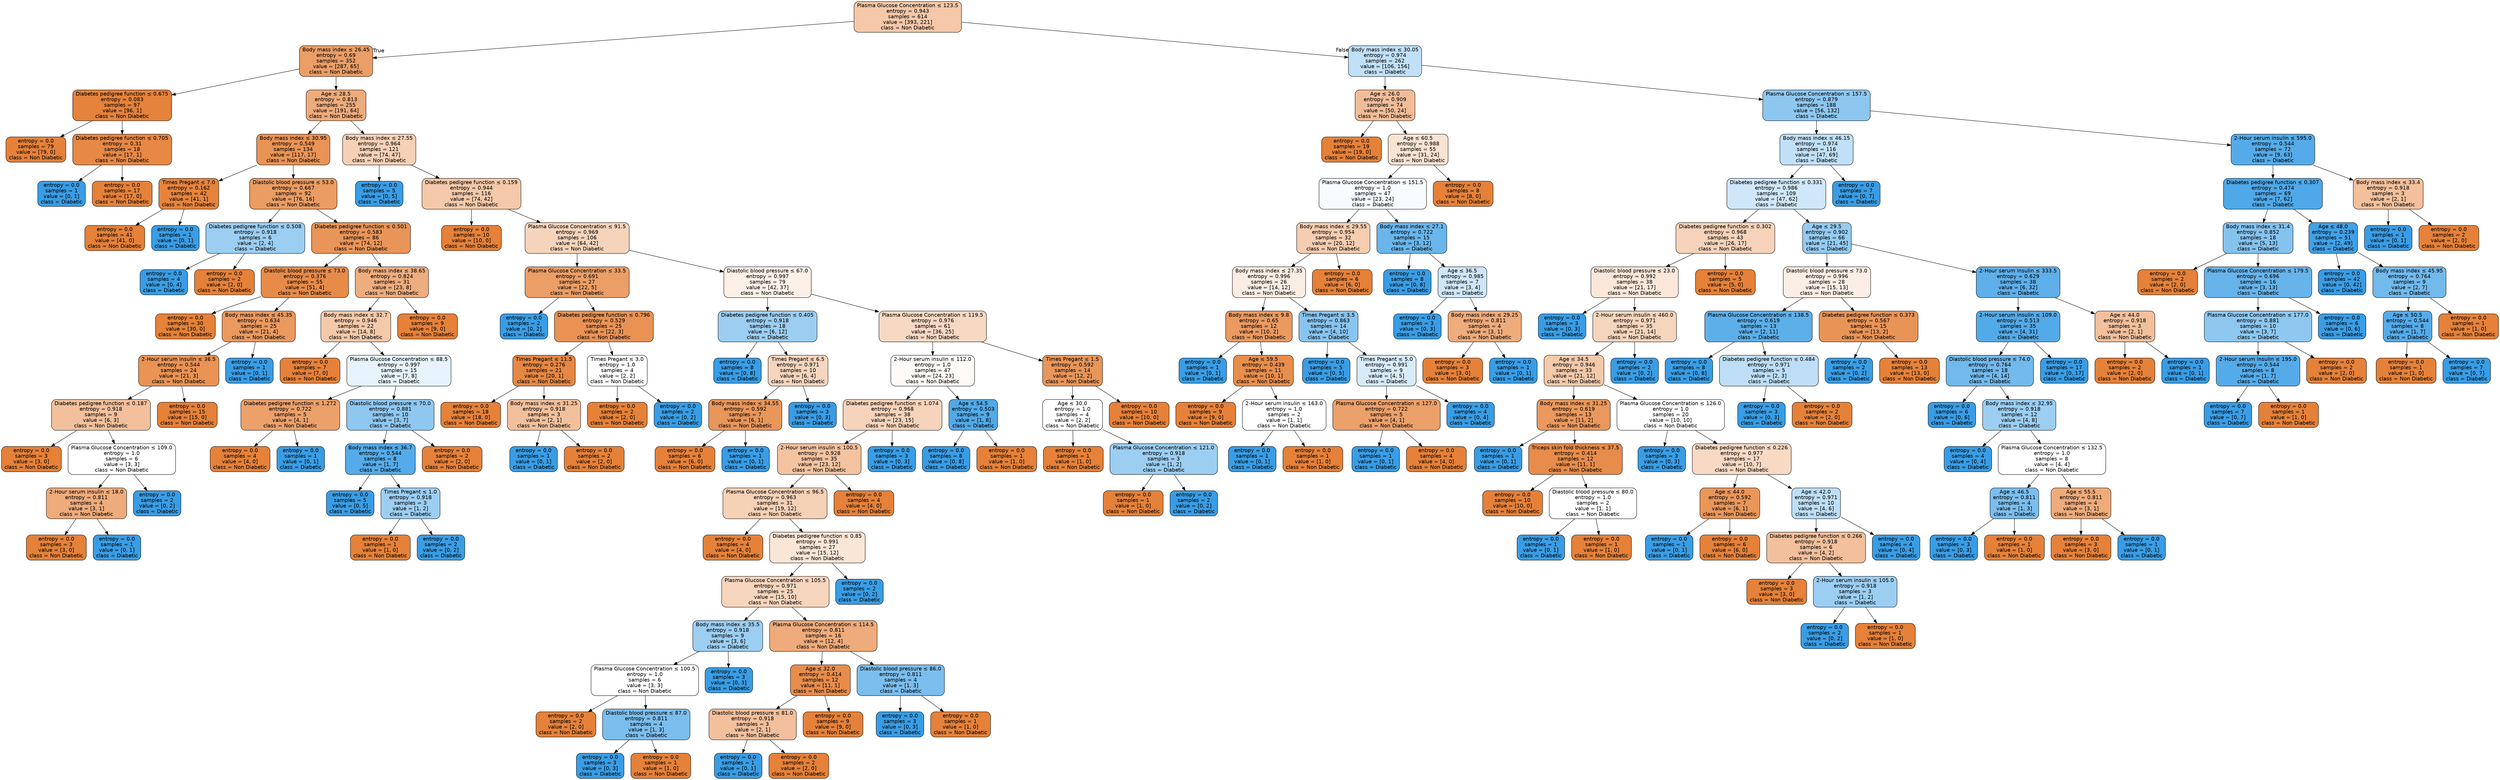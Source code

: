 digraph Tree {
node [shape=box, style="filled, rounded", color="black", fontname="helvetica"] ;
edge [fontname="helvetica"] ;
0 [label=<Plasma Glucose Concentration &le; 123.5<br/>entropy = 0.943<br/>samples = 614<br/>value = [393, 221]<br/>class = Non Diabetic>, fillcolor="#f4c8a8"] ;
1 [label=<Body mass index &le; 26.45<br/>entropy = 0.69<br/>samples = 352<br/>value = [287, 65]<br/>class = Non Diabetic>, fillcolor="#eb9e66"] ;
0 -> 1 [labeldistance=2.5, labelangle=45, headlabel="True"] ;
2 [label=<Diabetes pedigree function &le; 0.675<br/>entropy = 0.083<br/>samples = 97<br/>value = [96, 1]<br/>class = Non Diabetic>, fillcolor="#e5823b"] ;
1 -> 2 ;
3 [label=<entropy = 0.0<br/>samples = 79<br/>value = [79, 0]<br/>class = Non Diabetic>, fillcolor="#e58139"] ;
2 -> 3 ;
4 [label=<Diabetes pedigree function &le; 0.705<br/>entropy = 0.31<br/>samples = 18<br/>value = [17, 1]<br/>class = Non Diabetic>, fillcolor="#e78845"] ;
2 -> 4 ;
5 [label=<entropy = 0.0<br/>samples = 1<br/>value = [0, 1]<br/>class = Diabetic>, fillcolor="#399de5"] ;
4 -> 5 ;
6 [label=<entropy = 0.0<br/>samples = 17<br/>value = [17, 0]<br/>class = Non Diabetic>, fillcolor="#e58139"] ;
4 -> 6 ;
7 [label=<Age &le; 28.5<br/>entropy = 0.813<br/>samples = 255<br/>value = [191, 64]<br/>class = Non Diabetic>, fillcolor="#eeab7b"] ;
1 -> 7 ;
8 [label=<Body mass index &le; 30.95<br/>entropy = 0.549<br/>samples = 134<br/>value = [117, 17]<br/>class = Non Diabetic>, fillcolor="#e99356"] ;
7 -> 8 ;
9 [label=<Times Pregant &le; 7.0<br/>entropy = 0.162<br/>samples = 42<br/>value = [41, 1]<br/>class = Non Diabetic>, fillcolor="#e6843e"] ;
8 -> 9 ;
10 [label=<entropy = 0.0<br/>samples = 41<br/>value = [41, 0]<br/>class = Non Diabetic>, fillcolor="#e58139"] ;
9 -> 10 ;
11 [label=<entropy = 0.0<br/>samples = 1<br/>value = [0, 1]<br/>class = Diabetic>, fillcolor="#399de5"] ;
9 -> 11 ;
12 [label=<Diastolic blood pressure &le; 53.0<br/>entropy = 0.667<br/>samples = 92<br/>value = [76, 16]<br/>class = Non Diabetic>, fillcolor="#ea9c63"] ;
8 -> 12 ;
13 [label=<Diabetes pedigree function &le; 0.508<br/>entropy = 0.918<br/>samples = 6<br/>value = [2, 4]<br/>class = Diabetic>, fillcolor="#9ccef2"] ;
12 -> 13 ;
14 [label=<entropy = 0.0<br/>samples = 4<br/>value = [0, 4]<br/>class = Diabetic>, fillcolor="#399de5"] ;
13 -> 14 ;
15 [label=<entropy = 0.0<br/>samples = 2<br/>value = [2, 0]<br/>class = Non Diabetic>, fillcolor="#e58139"] ;
13 -> 15 ;
16 [label=<Diabetes pedigree function &le; 0.501<br/>entropy = 0.583<br/>samples = 86<br/>value = [74, 12]<br/>class = Non Diabetic>, fillcolor="#e99559"] ;
12 -> 16 ;
17 [label=<Diastolic blood pressure &le; 73.0<br/>entropy = 0.376<br/>samples = 55<br/>value = [51, 4]<br/>class = Non Diabetic>, fillcolor="#e78b49"] ;
16 -> 17 ;
18 [label=<entropy = 0.0<br/>samples = 30<br/>value = [30, 0]<br/>class = Non Diabetic>, fillcolor="#e58139"] ;
17 -> 18 ;
19 [label=<Body mass index &le; 45.35<br/>entropy = 0.634<br/>samples = 25<br/>value = [21, 4]<br/>class = Non Diabetic>, fillcolor="#ea995f"] ;
17 -> 19 ;
20 [label=<2-Hour serum insulin &le; 36.5<br/>entropy = 0.544<br/>samples = 24<br/>value = [21, 3]<br/>class = Non Diabetic>, fillcolor="#e99355"] ;
19 -> 20 ;
21 [label=<Diabetes pedigree function &le; 0.187<br/>entropy = 0.918<br/>samples = 9<br/>value = [6, 3]<br/>class = Non Diabetic>, fillcolor="#f2c09c"] ;
20 -> 21 ;
22 [label=<entropy = 0.0<br/>samples = 3<br/>value = [3, 0]<br/>class = Non Diabetic>, fillcolor="#e58139"] ;
21 -> 22 ;
23 [label=<Plasma Glucose Concentration &le; 109.0<br/>entropy = 1.0<br/>samples = 6<br/>value = [3, 3]<br/>class = Non Diabetic>, fillcolor="#ffffff"] ;
21 -> 23 ;
24 [label=<2-Hour serum insulin &le; 18.0<br/>entropy = 0.811<br/>samples = 4<br/>value = [3, 1]<br/>class = Non Diabetic>, fillcolor="#eeab7b"] ;
23 -> 24 ;
25 [label=<entropy = 0.0<br/>samples = 3<br/>value = [3, 0]<br/>class = Non Diabetic>, fillcolor="#e58139"] ;
24 -> 25 ;
26 [label=<entropy = 0.0<br/>samples = 1<br/>value = [0, 1]<br/>class = Diabetic>, fillcolor="#399de5"] ;
24 -> 26 ;
27 [label=<entropy = 0.0<br/>samples = 2<br/>value = [0, 2]<br/>class = Diabetic>, fillcolor="#399de5"] ;
23 -> 27 ;
28 [label=<entropy = 0.0<br/>samples = 15<br/>value = [15, 0]<br/>class = Non Diabetic>, fillcolor="#e58139"] ;
20 -> 28 ;
29 [label=<entropy = 0.0<br/>samples = 1<br/>value = [0, 1]<br/>class = Diabetic>, fillcolor="#399de5"] ;
19 -> 29 ;
30 [label=<Body mass index &le; 38.65<br/>entropy = 0.824<br/>samples = 31<br/>value = [23, 8]<br/>class = Non Diabetic>, fillcolor="#eead7e"] ;
16 -> 30 ;
31 [label=<Body mass index &le; 32.7<br/>entropy = 0.946<br/>samples = 22<br/>value = [14, 8]<br/>class = Non Diabetic>, fillcolor="#f4c9aa"] ;
30 -> 31 ;
32 [label=<entropy = 0.0<br/>samples = 7<br/>value = [7, 0]<br/>class = Non Diabetic>, fillcolor="#e58139"] ;
31 -> 32 ;
33 [label=<Plasma Glucose Concentration &le; 88.5<br/>entropy = 0.997<br/>samples = 15<br/>value = [7, 8]<br/>class = Diabetic>, fillcolor="#e6f3fc"] ;
31 -> 33 ;
34 [label=<Diabetes pedigree function &le; 1.272<br/>entropy = 0.722<br/>samples = 5<br/>value = [4, 1]<br/>class = Non Diabetic>, fillcolor="#eca06a"] ;
33 -> 34 ;
35 [label=<entropy = 0.0<br/>samples = 4<br/>value = [4, 0]<br/>class = Non Diabetic>, fillcolor="#e58139"] ;
34 -> 35 ;
36 [label=<entropy = 0.0<br/>samples = 1<br/>value = [0, 1]<br/>class = Diabetic>, fillcolor="#399de5"] ;
34 -> 36 ;
37 [label=<Diastolic blood pressure &le; 70.0<br/>entropy = 0.881<br/>samples = 10<br/>value = [3, 7]<br/>class = Diabetic>, fillcolor="#8ec7f0"] ;
33 -> 37 ;
38 [label=<Body mass index &le; 36.7<br/>entropy = 0.544<br/>samples = 8<br/>value = [1, 7]<br/>class = Diabetic>, fillcolor="#55abe9"] ;
37 -> 38 ;
39 [label=<entropy = 0.0<br/>samples = 5<br/>value = [0, 5]<br/>class = Diabetic>, fillcolor="#399de5"] ;
38 -> 39 ;
40 [label=<Times Pregant &le; 1.0<br/>entropy = 0.918<br/>samples = 3<br/>value = [1, 2]<br/>class = Diabetic>, fillcolor="#9ccef2"] ;
38 -> 40 ;
41 [label=<entropy = 0.0<br/>samples = 1<br/>value = [1, 0]<br/>class = Non Diabetic>, fillcolor="#e58139"] ;
40 -> 41 ;
42 [label=<entropy = 0.0<br/>samples = 2<br/>value = [0, 2]<br/>class = Diabetic>, fillcolor="#399de5"] ;
40 -> 42 ;
43 [label=<entropy = 0.0<br/>samples = 2<br/>value = [2, 0]<br/>class = Non Diabetic>, fillcolor="#e58139"] ;
37 -> 43 ;
44 [label=<entropy = 0.0<br/>samples = 9<br/>value = [9, 0]<br/>class = Non Diabetic>, fillcolor="#e58139"] ;
30 -> 44 ;
45 [label=<Body mass index &le; 27.55<br/>entropy = 0.964<br/>samples = 121<br/>value = [74, 47]<br/>class = Non Diabetic>, fillcolor="#f6d1b7"] ;
7 -> 45 ;
46 [label=<entropy = 0.0<br/>samples = 5<br/>value = [0, 5]<br/>class = Diabetic>, fillcolor="#399de5"] ;
45 -> 46 ;
47 [label=<Diabetes pedigree function &le; 0.159<br/>entropy = 0.944<br/>samples = 116<br/>value = [74, 42]<br/>class = Non Diabetic>, fillcolor="#f4c9a9"] ;
45 -> 47 ;
48 [label=<entropy = 0.0<br/>samples = 10<br/>value = [10, 0]<br/>class = Non Diabetic>, fillcolor="#e58139"] ;
47 -> 48 ;
49 [label=<Plasma Glucose Concentration &le; 91.5<br/>entropy = 0.969<br/>samples = 106<br/>value = [64, 42]<br/>class = Non Diabetic>, fillcolor="#f6d4bb"] ;
47 -> 49 ;
50 [label=<Plasma Glucose Concentration &le; 33.5<br/>entropy = 0.691<br/>samples = 27<br/>value = [22, 5]<br/>class = Non Diabetic>, fillcolor="#eb9e66"] ;
49 -> 50 ;
51 [label=<entropy = 0.0<br/>samples = 2<br/>value = [0, 2]<br/>class = Diabetic>, fillcolor="#399de5"] ;
50 -> 51 ;
52 [label=<Diabetes pedigree function &le; 0.796<br/>entropy = 0.529<br/>samples = 25<br/>value = [22, 3]<br/>class = Non Diabetic>, fillcolor="#e99254"] ;
50 -> 52 ;
53 [label=<Times Pregant &le; 11.5<br/>entropy = 0.276<br/>samples = 21<br/>value = [20, 1]<br/>class = Non Diabetic>, fillcolor="#e68743"] ;
52 -> 53 ;
54 [label=<entropy = 0.0<br/>samples = 18<br/>value = [18, 0]<br/>class = Non Diabetic>, fillcolor="#e58139"] ;
53 -> 54 ;
55 [label=<Body mass index &le; 31.25<br/>entropy = 0.918<br/>samples = 3<br/>value = [2, 1]<br/>class = Non Diabetic>, fillcolor="#f2c09c"] ;
53 -> 55 ;
56 [label=<entropy = 0.0<br/>samples = 1<br/>value = [0, 1]<br/>class = Diabetic>, fillcolor="#399de5"] ;
55 -> 56 ;
57 [label=<entropy = 0.0<br/>samples = 2<br/>value = [2, 0]<br/>class = Non Diabetic>, fillcolor="#e58139"] ;
55 -> 57 ;
58 [label=<Times Pregant &le; 3.0<br/>entropy = 1.0<br/>samples = 4<br/>value = [2, 2]<br/>class = Non Diabetic>, fillcolor="#ffffff"] ;
52 -> 58 ;
59 [label=<entropy = 0.0<br/>samples = 2<br/>value = [2, 0]<br/>class = Non Diabetic>, fillcolor="#e58139"] ;
58 -> 59 ;
60 [label=<entropy = 0.0<br/>samples = 2<br/>value = [0, 2]<br/>class = Diabetic>, fillcolor="#399de5"] ;
58 -> 60 ;
61 [label=<Diastolic blood pressure &le; 67.0<br/>entropy = 0.997<br/>samples = 79<br/>value = [42, 37]<br/>class = Non Diabetic>, fillcolor="#fcf0e7"] ;
49 -> 61 ;
62 [label=<Diabetes pedigree function &le; 0.405<br/>entropy = 0.918<br/>samples = 18<br/>value = [6, 12]<br/>class = Diabetic>, fillcolor="#9ccef2"] ;
61 -> 62 ;
63 [label=<entropy = 0.0<br/>samples = 8<br/>value = [0, 8]<br/>class = Diabetic>, fillcolor="#399de5"] ;
62 -> 63 ;
64 [label=<Times Pregant &le; 6.5<br/>entropy = 0.971<br/>samples = 10<br/>value = [6, 4]<br/>class = Non Diabetic>, fillcolor="#f6d5bd"] ;
62 -> 64 ;
65 [label=<Body mass index &le; 34.55<br/>entropy = 0.592<br/>samples = 7<br/>value = [6, 1]<br/>class = Non Diabetic>, fillcolor="#e9965a"] ;
64 -> 65 ;
66 [label=<entropy = 0.0<br/>samples = 6<br/>value = [6, 0]<br/>class = Non Diabetic>, fillcolor="#e58139"] ;
65 -> 66 ;
67 [label=<entropy = 0.0<br/>samples = 1<br/>value = [0, 1]<br/>class = Diabetic>, fillcolor="#399de5"] ;
65 -> 67 ;
68 [label=<entropy = 0.0<br/>samples = 3<br/>value = [0, 3]<br/>class = Diabetic>, fillcolor="#399de5"] ;
64 -> 68 ;
69 [label=<Plasma Glucose Concentration &le; 119.5<br/>entropy = 0.976<br/>samples = 61<br/>value = [36, 25]<br/>class = Non Diabetic>, fillcolor="#f7d8c2"] ;
61 -> 69 ;
70 [label=<2-Hour serum insulin &le; 112.0<br/>entropy = 1.0<br/>samples = 47<br/>value = [24, 23]<br/>class = Non Diabetic>, fillcolor="#fefaf7"] ;
69 -> 70 ;
71 [label=<Diabetes pedigree function &le; 1.074<br/>entropy = 0.968<br/>samples = 38<br/>value = [23, 15]<br/>class = Non Diabetic>, fillcolor="#f6d3ba"] ;
70 -> 71 ;
72 [label=<2-Hour serum insulin &le; 100.5<br/>entropy = 0.928<br/>samples = 35<br/>value = [23, 12]<br/>class = Non Diabetic>, fillcolor="#f3c3a0"] ;
71 -> 72 ;
73 [label=<Plasma Glucose Concentration &le; 96.5<br/>entropy = 0.963<br/>samples = 31<br/>value = [19, 12]<br/>class = Non Diabetic>, fillcolor="#f5d1b6"] ;
72 -> 73 ;
74 [label=<entropy = 0.0<br/>samples = 4<br/>value = [4, 0]<br/>class = Non Diabetic>, fillcolor="#e58139"] ;
73 -> 74 ;
75 [label=<Diabetes pedigree function &le; 0.85<br/>entropy = 0.991<br/>samples = 27<br/>value = [15, 12]<br/>class = Non Diabetic>, fillcolor="#fae6d7"] ;
73 -> 75 ;
76 [label=<Plasma Glucose Concentration &le; 105.5<br/>entropy = 0.971<br/>samples = 25<br/>value = [15, 10]<br/>class = Non Diabetic>, fillcolor="#f6d5bd"] ;
75 -> 76 ;
77 [label=<Body mass index &le; 35.5<br/>entropy = 0.918<br/>samples = 9<br/>value = [3, 6]<br/>class = Diabetic>, fillcolor="#9ccef2"] ;
76 -> 77 ;
78 [label=<Plasma Glucose Concentration &le; 100.5<br/>entropy = 1.0<br/>samples = 6<br/>value = [3, 3]<br/>class = Non Diabetic>, fillcolor="#ffffff"] ;
77 -> 78 ;
79 [label=<entropy = 0.0<br/>samples = 2<br/>value = [2, 0]<br/>class = Non Diabetic>, fillcolor="#e58139"] ;
78 -> 79 ;
80 [label=<Diastolic blood pressure &le; 87.0<br/>entropy = 0.811<br/>samples = 4<br/>value = [1, 3]<br/>class = Diabetic>, fillcolor="#7bbeee"] ;
78 -> 80 ;
81 [label=<entropy = 0.0<br/>samples = 3<br/>value = [0, 3]<br/>class = Diabetic>, fillcolor="#399de5"] ;
80 -> 81 ;
82 [label=<entropy = 0.0<br/>samples = 1<br/>value = [1, 0]<br/>class = Non Diabetic>, fillcolor="#e58139"] ;
80 -> 82 ;
83 [label=<entropy = 0.0<br/>samples = 3<br/>value = [0, 3]<br/>class = Diabetic>, fillcolor="#399de5"] ;
77 -> 83 ;
84 [label=<Plasma Glucose Concentration &le; 114.5<br/>entropy = 0.811<br/>samples = 16<br/>value = [12, 4]<br/>class = Non Diabetic>, fillcolor="#eeab7b"] ;
76 -> 84 ;
85 [label=<Age &le; 32.0<br/>entropy = 0.414<br/>samples = 12<br/>value = [11, 1]<br/>class = Non Diabetic>, fillcolor="#e78c4b"] ;
84 -> 85 ;
86 [label=<Diastolic blood pressure &le; 81.0<br/>entropy = 0.918<br/>samples = 3<br/>value = [2, 1]<br/>class = Non Diabetic>, fillcolor="#f2c09c"] ;
85 -> 86 ;
87 [label=<entropy = 0.0<br/>samples = 1<br/>value = [0, 1]<br/>class = Diabetic>, fillcolor="#399de5"] ;
86 -> 87 ;
88 [label=<entropy = 0.0<br/>samples = 2<br/>value = [2, 0]<br/>class = Non Diabetic>, fillcolor="#e58139"] ;
86 -> 88 ;
89 [label=<entropy = 0.0<br/>samples = 9<br/>value = [9, 0]<br/>class = Non Diabetic>, fillcolor="#e58139"] ;
85 -> 89 ;
90 [label=<Diastolic blood pressure &le; 86.0<br/>entropy = 0.811<br/>samples = 4<br/>value = [1, 3]<br/>class = Diabetic>, fillcolor="#7bbeee"] ;
84 -> 90 ;
91 [label=<entropy = 0.0<br/>samples = 3<br/>value = [0, 3]<br/>class = Diabetic>, fillcolor="#399de5"] ;
90 -> 91 ;
92 [label=<entropy = 0.0<br/>samples = 1<br/>value = [1, 0]<br/>class = Non Diabetic>, fillcolor="#e58139"] ;
90 -> 92 ;
93 [label=<entropy = 0.0<br/>samples = 2<br/>value = [0, 2]<br/>class = Diabetic>, fillcolor="#399de5"] ;
75 -> 93 ;
94 [label=<entropy = 0.0<br/>samples = 4<br/>value = [4, 0]<br/>class = Non Diabetic>, fillcolor="#e58139"] ;
72 -> 94 ;
95 [label=<entropy = 0.0<br/>samples = 3<br/>value = [0, 3]<br/>class = Diabetic>, fillcolor="#399de5"] ;
71 -> 95 ;
96 [label=<Age &le; 54.5<br/>entropy = 0.503<br/>samples = 9<br/>value = [1, 8]<br/>class = Diabetic>, fillcolor="#52a9e8"] ;
70 -> 96 ;
97 [label=<entropy = 0.0<br/>samples = 8<br/>value = [0, 8]<br/>class = Diabetic>, fillcolor="#399de5"] ;
96 -> 97 ;
98 [label=<entropy = 0.0<br/>samples = 1<br/>value = [1, 0]<br/>class = Non Diabetic>, fillcolor="#e58139"] ;
96 -> 98 ;
99 [label=<Times Pregant &le; 1.5<br/>entropy = 0.592<br/>samples = 14<br/>value = [12, 2]<br/>class = Non Diabetic>, fillcolor="#e9965a"] ;
69 -> 99 ;
100 [label=<Age &le; 30.0<br/>entropy = 1.0<br/>samples = 4<br/>value = [2, 2]<br/>class = Non Diabetic>, fillcolor="#ffffff"] ;
99 -> 100 ;
101 [label=<entropy = 0.0<br/>samples = 1<br/>value = [1, 0]<br/>class = Non Diabetic>, fillcolor="#e58139"] ;
100 -> 101 ;
102 [label=<Plasma Glucose Concentration &le; 121.0<br/>entropy = 0.918<br/>samples = 3<br/>value = [1, 2]<br/>class = Diabetic>, fillcolor="#9ccef2"] ;
100 -> 102 ;
103 [label=<entropy = 0.0<br/>samples = 1<br/>value = [1, 0]<br/>class = Non Diabetic>, fillcolor="#e58139"] ;
102 -> 103 ;
104 [label=<entropy = 0.0<br/>samples = 2<br/>value = [0, 2]<br/>class = Diabetic>, fillcolor="#399de5"] ;
102 -> 104 ;
105 [label=<entropy = 0.0<br/>samples = 10<br/>value = [10, 0]<br/>class = Non Diabetic>, fillcolor="#e58139"] ;
99 -> 105 ;
106 [label=<Body mass index &le; 30.05<br/>entropy = 0.974<br/>samples = 262<br/>value = [106, 156]<br/>class = Diabetic>, fillcolor="#c0e0f7"] ;
0 -> 106 [labeldistance=2.5, labelangle=-45, headlabel="False"] ;
107 [label=<Age &le; 26.0<br/>entropy = 0.909<br/>samples = 74<br/>value = [50, 24]<br/>class = Non Diabetic>, fillcolor="#f1bd98"] ;
106 -> 107 ;
108 [label=<entropy = 0.0<br/>samples = 19<br/>value = [19, 0]<br/>class = Non Diabetic>, fillcolor="#e58139"] ;
107 -> 108 ;
109 [label=<Age &le; 60.5<br/>entropy = 0.988<br/>samples = 55<br/>value = [31, 24]<br/>class = Non Diabetic>, fillcolor="#f9e3d2"] ;
107 -> 109 ;
110 [label=<Plasma Glucose Concentration &le; 151.5<br/>entropy = 1.0<br/>samples = 47<br/>value = [23, 24]<br/>class = Diabetic>, fillcolor="#f7fbfe"] ;
109 -> 110 ;
111 [label=<Body mass index &le; 29.55<br/>entropy = 0.954<br/>samples = 32<br/>value = [20, 12]<br/>class = Non Diabetic>, fillcolor="#f5cdb0"] ;
110 -> 111 ;
112 [label=<Body mass index &le; 27.35<br/>entropy = 0.996<br/>samples = 26<br/>value = [14, 12]<br/>class = Non Diabetic>, fillcolor="#fbede3"] ;
111 -> 112 ;
113 [label=<Body mass index &le; 9.8<br/>entropy = 0.65<br/>samples = 12<br/>value = [10, 2]<br/>class = Non Diabetic>, fillcolor="#ea9a61"] ;
112 -> 113 ;
114 [label=<entropy = 0.0<br/>samples = 1<br/>value = [0, 1]<br/>class = Diabetic>, fillcolor="#399de5"] ;
113 -> 114 ;
115 [label=<Age &le; 59.5<br/>entropy = 0.439<br/>samples = 11<br/>value = [10, 1]<br/>class = Non Diabetic>, fillcolor="#e88e4d"] ;
113 -> 115 ;
116 [label=<entropy = 0.0<br/>samples = 9<br/>value = [9, 0]<br/>class = Non Diabetic>, fillcolor="#e58139"] ;
115 -> 116 ;
117 [label=<2-Hour serum insulin &le; 163.0<br/>entropy = 1.0<br/>samples = 2<br/>value = [1, 1]<br/>class = Non Diabetic>, fillcolor="#ffffff"] ;
115 -> 117 ;
118 [label=<entropy = 0.0<br/>samples = 1<br/>value = [0, 1]<br/>class = Diabetic>, fillcolor="#399de5"] ;
117 -> 118 ;
119 [label=<entropy = 0.0<br/>samples = 1<br/>value = [1, 0]<br/>class = Non Diabetic>, fillcolor="#e58139"] ;
117 -> 119 ;
120 [label=<Times Pregant &le; 3.5<br/>entropy = 0.863<br/>samples = 14<br/>value = [4, 10]<br/>class = Diabetic>, fillcolor="#88c4ef"] ;
112 -> 120 ;
121 [label=<entropy = 0.0<br/>samples = 5<br/>value = [0, 5]<br/>class = Diabetic>, fillcolor="#399de5"] ;
120 -> 121 ;
122 [label=<Times Pregant &le; 5.0<br/>entropy = 0.991<br/>samples = 9<br/>value = [4, 5]<br/>class = Diabetic>, fillcolor="#d7ebfa"] ;
120 -> 122 ;
123 [label=<Plasma Glucose Concentration &le; 127.0<br/>entropy = 0.722<br/>samples = 5<br/>value = [4, 1]<br/>class = Non Diabetic>, fillcolor="#eca06a"] ;
122 -> 123 ;
124 [label=<entropy = 0.0<br/>samples = 1<br/>value = [0, 1]<br/>class = Diabetic>, fillcolor="#399de5"] ;
123 -> 124 ;
125 [label=<entropy = 0.0<br/>samples = 4<br/>value = [4, 0]<br/>class = Non Diabetic>, fillcolor="#e58139"] ;
123 -> 125 ;
126 [label=<entropy = 0.0<br/>samples = 4<br/>value = [0, 4]<br/>class = Diabetic>, fillcolor="#399de5"] ;
122 -> 126 ;
127 [label=<entropy = 0.0<br/>samples = 6<br/>value = [6, 0]<br/>class = Non Diabetic>, fillcolor="#e58139"] ;
111 -> 127 ;
128 [label=<Body mass index &le; 27.1<br/>entropy = 0.722<br/>samples = 15<br/>value = [3, 12]<br/>class = Diabetic>, fillcolor="#6ab6ec"] ;
110 -> 128 ;
129 [label=<entropy = 0.0<br/>samples = 8<br/>value = [0, 8]<br/>class = Diabetic>, fillcolor="#399de5"] ;
128 -> 129 ;
130 [label=<Age &le; 36.5<br/>entropy = 0.985<br/>samples = 7<br/>value = [3, 4]<br/>class = Diabetic>, fillcolor="#cee6f8"] ;
128 -> 130 ;
131 [label=<entropy = 0.0<br/>samples = 3<br/>value = [0, 3]<br/>class = Diabetic>, fillcolor="#399de5"] ;
130 -> 131 ;
132 [label=<Body mass index &le; 29.25<br/>entropy = 0.811<br/>samples = 4<br/>value = [3, 1]<br/>class = Non Diabetic>, fillcolor="#eeab7b"] ;
130 -> 132 ;
133 [label=<entropy = 0.0<br/>samples = 3<br/>value = [3, 0]<br/>class = Non Diabetic>, fillcolor="#e58139"] ;
132 -> 133 ;
134 [label=<entropy = 0.0<br/>samples = 1<br/>value = [0, 1]<br/>class = Diabetic>, fillcolor="#399de5"] ;
132 -> 134 ;
135 [label=<entropy = 0.0<br/>samples = 8<br/>value = [8, 0]<br/>class = Non Diabetic>, fillcolor="#e58139"] ;
109 -> 135 ;
136 [label=<Plasma Glucose Concentration &le; 157.5<br/>entropy = 0.879<br/>samples = 188<br/>value = [56, 132]<br/>class = Diabetic>, fillcolor="#8dc7f0"] ;
106 -> 136 ;
137 [label=<Body mass index &le; 46.15<br/>entropy = 0.974<br/>samples = 116<br/>value = [47, 69]<br/>class = Diabetic>, fillcolor="#c0e0f7"] ;
136 -> 137 ;
138 [label=<Diabetes pedigree function &le; 0.331<br/>entropy = 0.986<br/>samples = 109<br/>value = [47, 62]<br/>class = Diabetic>, fillcolor="#cfe7f9"] ;
137 -> 138 ;
139 [label=<Diabetes pedigree function &le; 0.302<br/>entropy = 0.968<br/>samples = 43<br/>value = [26, 17]<br/>class = Non Diabetic>, fillcolor="#f6d3ba"] ;
138 -> 139 ;
140 [label=<Diastolic blood pressure &le; 23.0<br/>entropy = 0.992<br/>samples = 38<br/>value = [21, 17]<br/>class = Non Diabetic>, fillcolor="#fae7d9"] ;
139 -> 140 ;
141 [label=<entropy = 0.0<br/>samples = 3<br/>value = [0, 3]<br/>class = Diabetic>, fillcolor="#399de5"] ;
140 -> 141 ;
142 [label=<2-Hour serum insulin &le; 460.0<br/>entropy = 0.971<br/>samples = 35<br/>value = [21, 14]<br/>class = Non Diabetic>, fillcolor="#f6d5bd"] ;
140 -> 142 ;
143 [label=<Age &le; 34.5<br/>entropy = 0.946<br/>samples = 33<br/>value = [21, 12]<br/>class = Non Diabetic>, fillcolor="#f4c9aa"] ;
142 -> 143 ;
144 [label=<Body mass index &le; 31.25<br/>entropy = 0.619<br/>samples = 13<br/>value = [11, 2]<br/>class = Non Diabetic>, fillcolor="#ea985d"] ;
143 -> 144 ;
145 [label=<entropy = 0.0<br/>samples = 1<br/>value = [0, 1]<br/>class = Diabetic>, fillcolor="#399de5"] ;
144 -> 145 ;
146 [label=<Triceps skin fold thickness &le; 37.5<br/>entropy = 0.414<br/>samples = 12<br/>value = [11, 1]<br/>class = Non Diabetic>, fillcolor="#e78c4b"] ;
144 -> 146 ;
147 [label=<entropy = 0.0<br/>samples = 10<br/>value = [10, 0]<br/>class = Non Diabetic>, fillcolor="#e58139"] ;
146 -> 147 ;
148 [label=<Diastolic blood pressure &le; 80.0<br/>entropy = 1.0<br/>samples = 2<br/>value = [1, 1]<br/>class = Non Diabetic>, fillcolor="#ffffff"] ;
146 -> 148 ;
149 [label=<entropy = 0.0<br/>samples = 1<br/>value = [0, 1]<br/>class = Diabetic>, fillcolor="#399de5"] ;
148 -> 149 ;
150 [label=<entropy = 0.0<br/>samples = 1<br/>value = [1, 0]<br/>class = Non Diabetic>, fillcolor="#e58139"] ;
148 -> 150 ;
151 [label=<Plasma Glucose Concentration &le; 126.0<br/>entropy = 1.0<br/>samples = 20<br/>value = [10, 10]<br/>class = Non Diabetic>, fillcolor="#ffffff"] ;
143 -> 151 ;
152 [label=<entropy = 0.0<br/>samples = 3<br/>value = [0, 3]<br/>class = Diabetic>, fillcolor="#399de5"] ;
151 -> 152 ;
153 [label=<Diabetes pedigree function &le; 0.226<br/>entropy = 0.977<br/>samples = 17<br/>value = [10, 7]<br/>class = Non Diabetic>, fillcolor="#f7d9c4"] ;
151 -> 153 ;
154 [label=<Age &le; 44.0<br/>entropy = 0.592<br/>samples = 7<br/>value = [6, 1]<br/>class = Non Diabetic>, fillcolor="#e9965a"] ;
153 -> 154 ;
155 [label=<entropy = 0.0<br/>samples = 1<br/>value = [0, 1]<br/>class = Diabetic>, fillcolor="#399de5"] ;
154 -> 155 ;
156 [label=<entropy = 0.0<br/>samples = 6<br/>value = [6, 0]<br/>class = Non Diabetic>, fillcolor="#e58139"] ;
154 -> 156 ;
157 [label=<Age &le; 42.0<br/>entropy = 0.971<br/>samples = 10<br/>value = [4, 6]<br/>class = Diabetic>, fillcolor="#bddef6"] ;
153 -> 157 ;
158 [label=<Diabetes pedigree function &le; 0.266<br/>entropy = 0.918<br/>samples = 6<br/>value = [4, 2]<br/>class = Non Diabetic>, fillcolor="#f2c09c"] ;
157 -> 158 ;
159 [label=<entropy = 0.0<br/>samples = 3<br/>value = [3, 0]<br/>class = Non Diabetic>, fillcolor="#e58139"] ;
158 -> 159 ;
160 [label=<2-Hour serum insulin &le; 105.0<br/>entropy = 0.918<br/>samples = 3<br/>value = [1, 2]<br/>class = Diabetic>, fillcolor="#9ccef2"] ;
158 -> 160 ;
161 [label=<entropy = 0.0<br/>samples = 2<br/>value = [0, 2]<br/>class = Diabetic>, fillcolor="#399de5"] ;
160 -> 161 ;
162 [label=<entropy = 0.0<br/>samples = 1<br/>value = [1, 0]<br/>class = Non Diabetic>, fillcolor="#e58139"] ;
160 -> 162 ;
163 [label=<entropy = 0.0<br/>samples = 4<br/>value = [0, 4]<br/>class = Diabetic>, fillcolor="#399de5"] ;
157 -> 163 ;
164 [label=<entropy = 0.0<br/>samples = 2<br/>value = [0, 2]<br/>class = Diabetic>, fillcolor="#399de5"] ;
142 -> 164 ;
165 [label=<entropy = 0.0<br/>samples = 5<br/>value = [5, 0]<br/>class = Non Diabetic>, fillcolor="#e58139"] ;
139 -> 165 ;
166 [label=<Age &le; 29.5<br/>entropy = 0.902<br/>samples = 66<br/>value = [21, 45]<br/>class = Diabetic>, fillcolor="#95cbf1"] ;
138 -> 166 ;
167 [label=<Diastolic blood pressure &le; 73.0<br/>entropy = 0.996<br/>samples = 28<br/>value = [15, 13]<br/>class = Non Diabetic>, fillcolor="#fceee5"] ;
166 -> 167 ;
168 [label=<Plasma Glucose Concentration &le; 138.5<br/>entropy = 0.619<br/>samples = 13<br/>value = [2, 11]<br/>class = Diabetic>, fillcolor="#5dafea"] ;
167 -> 168 ;
169 [label=<entropy = 0.0<br/>samples = 8<br/>value = [0, 8]<br/>class = Diabetic>, fillcolor="#399de5"] ;
168 -> 169 ;
170 [label=<Diabetes pedigree function &le; 0.484<br/>entropy = 0.971<br/>samples = 5<br/>value = [2, 3]<br/>class = Diabetic>, fillcolor="#bddef6"] ;
168 -> 170 ;
171 [label=<entropy = 0.0<br/>samples = 3<br/>value = [0, 3]<br/>class = Diabetic>, fillcolor="#399de5"] ;
170 -> 171 ;
172 [label=<entropy = 0.0<br/>samples = 2<br/>value = [2, 0]<br/>class = Non Diabetic>, fillcolor="#e58139"] ;
170 -> 172 ;
173 [label=<Diabetes pedigree function &le; 0.373<br/>entropy = 0.567<br/>samples = 15<br/>value = [13, 2]<br/>class = Non Diabetic>, fillcolor="#e99457"] ;
167 -> 173 ;
174 [label=<entropy = 0.0<br/>samples = 2<br/>value = [0, 2]<br/>class = Diabetic>, fillcolor="#399de5"] ;
173 -> 174 ;
175 [label=<entropy = 0.0<br/>samples = 13<br/>value = [13, 0]<br/>class = Non Diabetic>, fillcolor="#e58139"] ;
173 -> 175 ;
176 [label=<2-Hour serum insulin &le; 333.5<br/>entropy = 0.629<br/>samples = 38<br/>value = [6, 32]<br/>class = Diabetic>, fillcolor="#5eafea"] ;
166 -> 176 ;
177 [label=<2-Hour serum insulin &le; 109.0<br/>entropy = 0.513<br/>samples = 35<br/>value = [4, 31]<br/>class = Diabetic>, fillcolor="#53aae8"] ;
176 -> 177 ;
178 [label=<Diastolic blood pressure &le; 74.0<br/>entropy = 0.764<br/>samples = 18<br/>value = [4, 14]<br/>class = Diabetic>, fillcolor="#72b9ec"] ;
177 -> 178 ;
179 [label=<entropy = 0.0<br/>samples = 6<br/>value = [0, 6]<br/>class = Diabetic>, fillcolor="#399de5"] ;
178 -> 179 ;
180 [label=<Body mass index &le; 32.95<br/>entropy = 0.918<br/>samples = 12<br/>value = [4, 8]<br/>class = Diabetic>, fillcolor="#9ccef2"] ;
178 -> 180 ;
181 [label=<entropy = 0.0<br/>samples = 4<br/>value = [0, 4]<br/>class = Diabetic>, fillcolor="#399de5"] ;
180 -> 181 ;
182 [label=<Plasma Glucose Concentration &le; 132.5<br/>entropy = 1.0<br/>samples = 8<br/>value = [4, 4]<br/>class = Non Diabetic>, fillcolor="#ffffff"] ;
180 -> 182 ;
183 [label=<Age &le; 46.5<br/>entropy = 0.811<br/>samples = 4<br/>value = [1, 3]<br/>class = Diabetic>, fillcolor="#7bbeee"] ;
182 -> 183 ;
184 [label=<entropy = 0.0<br/>samples = 3<br/>value = [0, 3]<br/>class = Diabetic>, fillcolor="#399de5"] ;
183 -> 184 ;
185 [label=<entropy = 0.0<br/>samples = 1<br/>value = [1, 0]<br/>class = Non Diabetic>, fillcolor="#e58139"] ;
183 -> 185 ;
186 [label=<Age &le; 55.5<br/>entropy = 0.811<br/>samples = 4<br/>value = [3, 1]<br/>class = Non Diabetic>, fillcolor="#eeab7b"] ;
182 -> 186 ;
187 [label=<entropy = 0.0<br/>samples = 3<br/>value = [3, 0]<br/>class = Non Diabetic>, fillcolor="#e58139"] ;
186 -> 187 ;
188 [label=<entropy = 0.0<br/>samples = 1<br/>value = [0, 1]<br/>class = Diabetic>, fillcolor="#399de5"] ;
186 -> 188 ;
189 [label=<entropy = 0.0<br/>samples = 17<br/>value = [0, 17]<br/>class = Diabetic>, fillcolor="#399de5"] ;
177 -> 189 ;
190 [label=<Age &le; 44.0<br/>entropy = 0.918<br/>samples = 3<br/>value = [2, 1]<br/>class = Non Diabetic>, fillcolor="#f2c09c"] ;
176 -> 190 ;
191 [label=<entropy = 0.0<br/>samples = 2<br/>value = [2, 0]<br/>class = Non Diabetic>, fillcolor="#e58139"] ;
190 -> 191 ;
192 [label=<entropy = 0.0<br/>samples = 1<br/>value = [0, 1]<br/>class = Diabetic>, fillcolor="#399de5"] ;
190 -> 192 ;
193 [label=<entropy = 0.0<br/>samples = 7<br/>value = [0, 7]<br/>class = Diabetic>, fillcolor="#399de5"] ;
137 -> 193 ;
194 [label=<2-Hour serum insulin &le; 595.0<br/>entropy = 0.544<br/>samples = 72<br/>value = [9, 63]<br/>class = Diabetic>, fillcolor="#55abe9"] ;
136 -> 194 ;
195 [label=<Diabetes pedigree function &le; 0.307<br/>entropy = 0.474<br/>samples = 69<br/>value = [7, 62]<br/>class = Diabetic>, fillcolor="#4fa8e8"] ;
194 -> 195 ;
196 [label=<Body mass index &le; 31.4<br/>entropy = 0.852<br/>samples = 18<br/>value = [5, 13]<br/>class = Diabetic>, fillcolor="#85c3ef"] ;
195 -> 196 ;
197 [label=<entropy = 0.0<br/>samples = 2<br/>value = [2, 0]<br/>class = Non Diabetic>, fillcolor="#e58139"] ;
196 -> 197 ;
198 [label=<Plasma Glucose Concentration &le; 179.5<br/>entropy = 0.696<br/>samples = 16<br/>value = [3, 13]<br/>class = Diabetic>, fillcolor="#67b4eb"] ;
196 -> 198 ;
199 [label=<Plasma Glucose Concentration &le; 177.0<br/>entropy = 0.881<br/>samples = 10<br/>value = [3, 7]<br/>class = Diabetic>, fillcolor="#8ec7f0"] ;
198 -> 199 ;
200 [label=<2-Hour serum insulin &le; 195.0<br/>entropy = 0.544<br/>samples = 8<br/>value = [1, 7]<br/>class = Diabetic>, fillcolor="#55abe9"] ;
199 -> 200 ;
201 [label=<entropy = 0.0<br/>samples = 7<br/>value = [0, 7]<br/>class = Diabetic>, fillcolor="#399de5"] ;
200 -> 201 ;
202 [label=<entropy = 0.0<br/>samples = 1<br/>value = [1, 0]<br/>class = Non Diabetic>, fillcolor="#e58139"] ;
200 -> 202 ;
203 [label=<entropy = 0.0<br/>samples = 2<br/>value = [2, 0]<br/>class = Non Diabetic>, fillcolor="#e58139"] ;
199 -> 203 ;
204 [label=<entropy = 0.0<br/>samples = 6<br/>value = [0, 6]<br/>class = Diabetic>, fillcolor="#399de5"] ;
198 -> 204 ;
205 [label=<Age &le; 48.0<br/>entropy = 0.239<br/>samples = 51<br/>value = [2, 49]<br/>class = Diabetic>, fillcolor="#41a1e6"] ;
195 -> 205 ;
206 [label=<entropy = 0.0<br/>samples = 42<br/>value = [0, 42]<br/>class = Diabetic>, fillcolor="#399de5"] ;
205 -> 206 ;
207 [label=<Body mass index &le; 45.95<br/>entropy = 0.764<br/>samples = 9<br/>value = [2, 7]<br/>class = Diabetic>, fillcolor="#72b9ec"] ;
205 -> 207 ;
208 [label=<Age &le; 50.5<br/>entropy = 0.544<br/>samples = 8<br/>value = [1, 7]<br/>class = Diabetic>, fillcolor="#55abe9"] ;
207 -> 208 ;
209 [label=<entropy = 0.0<br/>samples = 1<br/>value = [1, 0]<br/>class = Non Diabetic>, fillcolor="#e58139"] ;
208 -> 209 ;
210 [label=<entropy = 0.0<br/>samples = 7<br/>value = [0, 7]<br/>class = Diabetic>, fillcolor="#399de5"] ;
208 -> 210 ;
211 [label=<entropy = 0.0<br/>samples = 1<br/>value = [1, 0]<br/>class = Non Diabetic>, fillcolor="#e58139"] ;
207 -> 211 ;
212 [label=<Body mass index &le; 33.4<br/>entropy = 0.918<br/>samples = 3<br/>value = [2, 1]<br/>class = Non Diabetic>, fillcolor="#f2c09c"] ;
194 -> 212 ;
213 [label=<entropy = 0.0<br/>samples = 1<br/>value = [0, 1]<br/>class = Diabetic>, fillcolor="#399de5"] ;
212 -> 213 ;
214 [label=<entropy = 0.0<br/>samples = 2<br/>value = [2, 0]<br/>class = Non Diabetic>, fillcolor="#e58139"] ;
212 -> 214 ;
}
